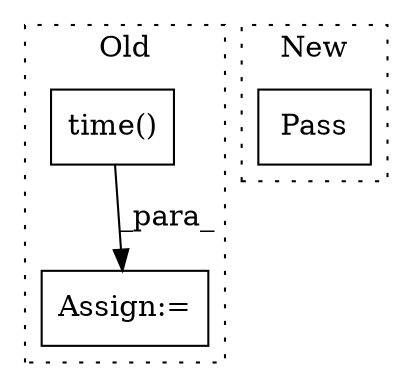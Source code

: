 digraph G {
subgraph cluster0 {
1 [label="time()" a="75" s="4865" l="11" shape="box"];
3 [label="Assign:=" a="68" s="4862" l="3" shape="box"];
label = "Old";
style="dotted";
}
subgraph cluster1 {
2 [label="Pass" a="62" s="3187" l="4" shape="box"];
label = "New";
style="dotted";
}
1 -> 3 [label="_para_"];
}